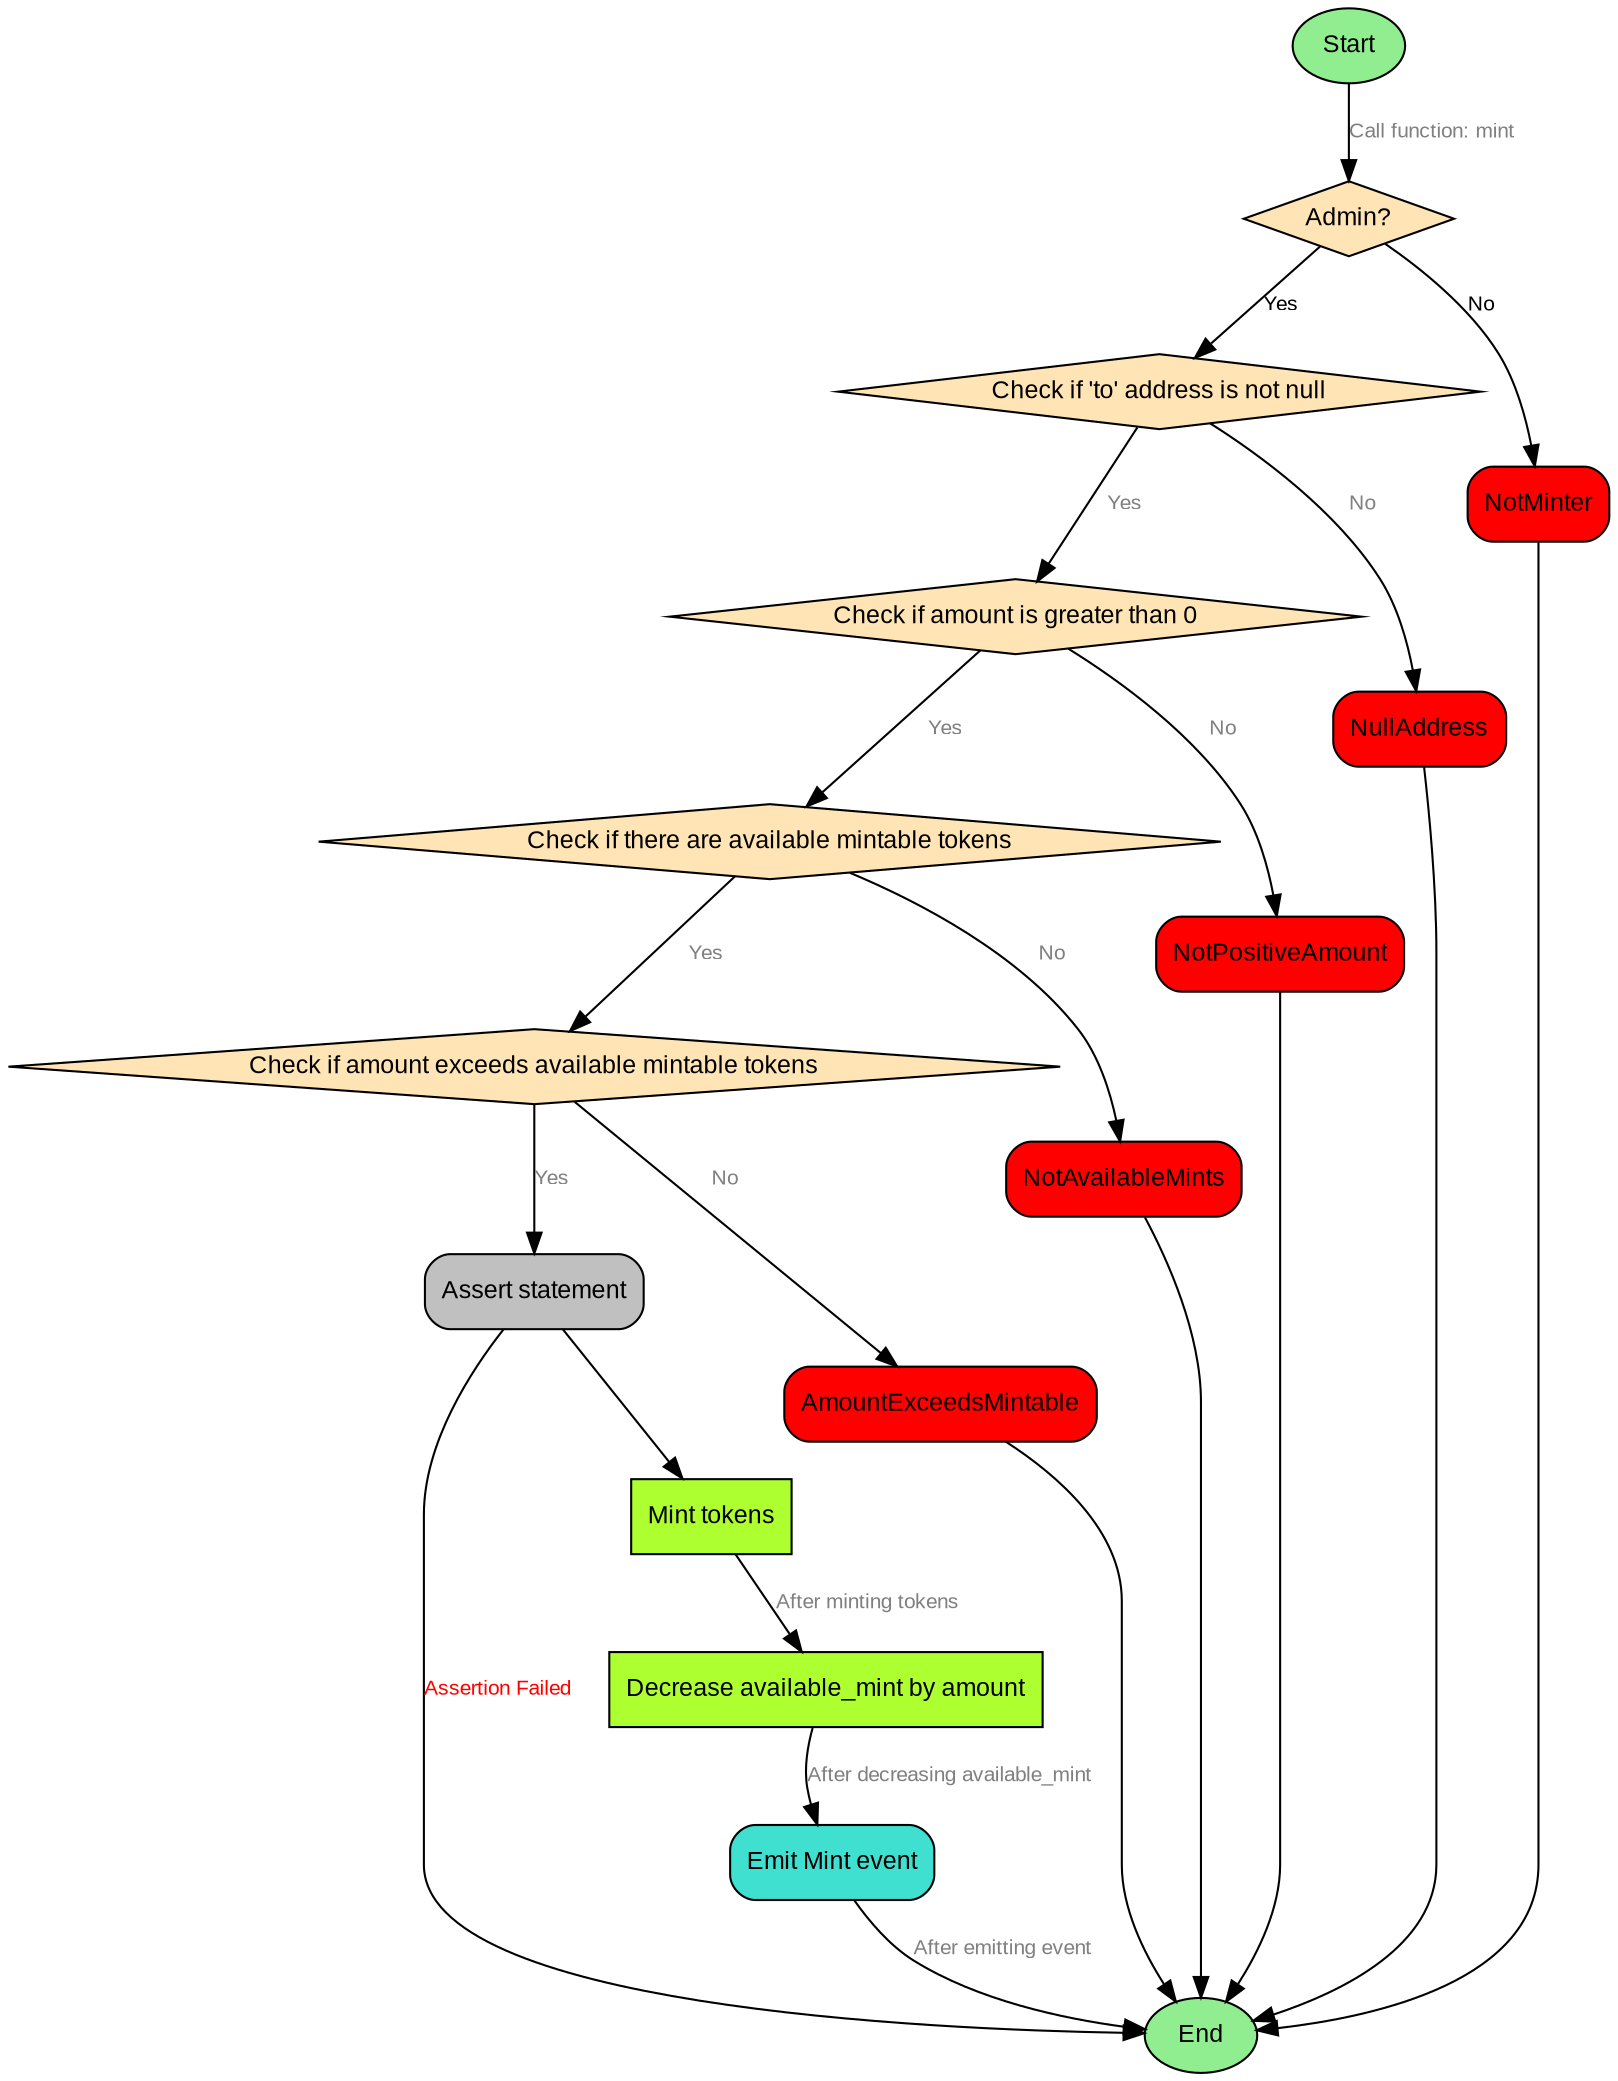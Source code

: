 digraph {
    node [shape = box; style = "rounded, filled"; fillcolor = "#F5F5F5"; fontname = "Arial"; fontsize = 12;];
    edge [fontname = "Arial"; fontsize = 10;];
    
    start [label = "Start";shape = "ellipse";style = "filled";fillcolor = "#90EE90";];
    
    start -> minterCheck [label = "Call function: mint"; fontsize = 10; fontcolor = "#808080";];
    
	minterCheck [label = "Admin?";shape = "diamond";style = "filled";fillcolor = "#FFE4B5";];
	minterCheck -> checkTo [label = "Yes"; fontsize = 10;];
	minterCheck -> revertNotMinter [label = "No"; fontsize = 10;];
    revertNotMinter [label = "NotMinter";shape = "box";style = "rounded,filled";fillcolor = "red";];
	revertNotMinter -> end;

    checkTo [label = "Check if 'to' address is not null";shape = "diamond";style = "filled";fillcolor = "#FFE4B5";];
    checkAmount [label = "Check if amount is greater than 0";shape = "diamond";style = "filled";fillcolor = "#FFE4B5";];
    checkAvailableMint [label = "Check if there are available mintable tokens";shape = "diamond";style = "filled";fillcolor = "#FFE4B5";];
    checkAmountExceedsMintable [label = "Check if amount exceeds available mintable tokens";shape = "diamond";style = "filled";fillcolor = "#FFE4B5";];
    assertStatement [label = "Assert statement";shape = "box";style = "rounded,filled";fillcolor = "gray";];
    mintTokens [label = "Mint tokens";style = "filled";fillcolor = "greenyellow";];
    decreaseAvailableMint [label = "Decrease available_mint by amount";style = "filled";fillcolor = "greenyellow";];
    emitEvent [label = "Emit Mint event";shape = "box";style = "rounded,filled";fillcolor = "turquoise";];
    end [label = "End";shape = "ellipse";style = "filled";fillcolor = "#90EE90";];
    
    revertNullAddress [label = "NullAddress";shape = "box";style = "rounded,filled";fillcolor = "red";];
    revertNotPositiveAmount [label = "NotPositiveAmount";shape = "box";style = "rounded,filled";fillcolor = "red";];
    revertNotAvailableMints [label = "NotAvailableMints";shape = "box";style = "rounded,filled";fillcolor = "red";];
    revertAmountExceedsMintable [label = "AmountExceedsMintable";shape = "box";style = "rounded,filled";fillcolor = "red";];
    
    checkTo -> checkAmount [label = "Yes"; fontsize = 10; fontcolor = "#808080";];
    checkTo -> revertNullAddress [label = "No"; fontsize = 10; fontcolor = "#808080";];
    revertNullAddress -> end;
    
    checkAmount -> checkAvailableMint [label = "Yes"; fontsize = 10; fontcolor = "#808080";];
    checkAmount -> revertNotPositiveAmount [label = "No"; fontsize = 10; fontcolor = "#808080";];
    revertNotPositiveAmount -> end;
    
    checkAvailableMint -> checkAmountExceedsMintable [label = "Yes"; fontsize = 10; fontcolor = "#808080";];
    checkAvailableMint -> revertNotAvailableMints [label = "No"; fontsize = 10; fontcolor = "#808080";];
    revertNotAvailableMints -> end;
    
    checkAmountExceedsMintable -> revertAmountExceedsMintable [label = "No"; fontsize = 10; fontcolor = "#808080";];
    checkAmountExceedsMintable -> assertStatement [label = "Yes"; fontsize = 10; fontcolor = "#808080";];
    revertAmountExceedsMintable -> end;
    
    assertStatement -> mintTokens;
    assertStatement -> end [label = "Assertion Failed"; fontsize = 10; fontcolor = "#FF0000";];
    
    mintTokens -> decreaseAvailableMint [label = "After minting tokens"; fontsize = 10; fontcolor = "#808080";];
    decreaseAvailableMint -> emitEvent [label = "After decreasing available_mint"; fontsize = 10; fontcolor = "#808080";];
    emitEvent -> end [label = "After emitting event"; fontsize = 10; fontcolor = "#808080";];
}